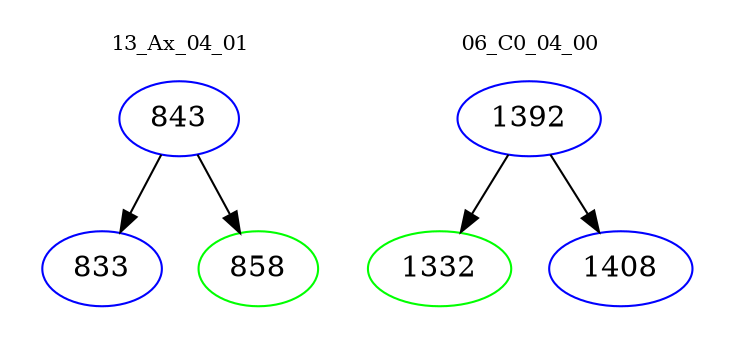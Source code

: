 digraph{
subgraph cluster_0 {
color = white
label = "13_Ax_04_01";
fontsize=10;
T0_843 [label="843", color="blue"]
T0_843 -> T0_833 [color="black"]
T0_833 [label="833", color="blue"]
T0_843 -> T0_858 [color="black"]
T0_858 [label="858", color="green"]
}
subgraph cluster_1 {
color = white
label = "06_C0_04_00";
fontsize=10;
T1_1392 [label="1392", color="blue"]
T1_1392 -> T1_1332 [color="black"]
T1_1332 [label="1332", color="green"]
T1_1392 -> T1_1408 [color="black"]
T1_1408 [label="1408", color="blue"]
}
}
